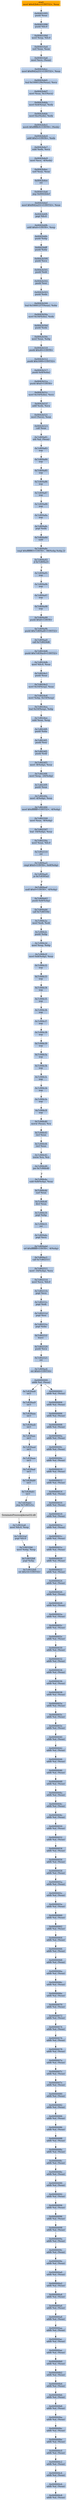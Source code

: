 digraph G {
node[shape=rectangle,style=filled,fillcolor=lightsteelblue,color=lightsteelblue]
bgcolor="transparent"
a0x00401090movl_0x42b4ccUINT32_eax[label="start\nmovl $0x42b4cc<UINT32>, %eax",color="lightgrey",fillcolor="orange"];
a0x00401095pushl_eax[label="0x00401095\npushl %eax"];
a0x00401096pushl_fs_0[label="0x00401096\npushl %fs:0"];
a0x0040109dmovl_esp_fs_0[label="0x0040109d\nmovl %esp, %fs:0"];
a0x004010a4xorl_eax_eax[label="0x004010a4\nxorl %eax, %eax"];
a0x004010a6movl_ecx_eax_[label="0x004010a6\nmovl %ecx, (%eax)"];
a0x0042b4ccmovl_0xf042a251UINT32_eax[label="0x0042b4cc\nmovl $0xf042a251<UINT32>, %eax"];
a0x0042b4d1leal_0x1000129eeax__ecx[label="0x0042b4d1\nleal 0x1000129e(%eax), %ecx"];
a0x0042b4d7movl_eax_0x1ecx_[label="0x0042b4d7\nmovl %eax, 0x1(%ecx)"];
a0x0042b4damovl_0x4esp__edx[label="0x0042b4da\nmovl 0x4(%esp), %edx"];
a0x0042b4demovl_0xcedx__edx[label="0x0042b4de\nmovl 0xc(%edx), %edx"];
a0x0042b4e1movb_0xffffffe9UINT8_edx_[label="0x0042b4e1\nmovb $0xffffffe9<UINT8>, (%edx)"];
a0x0042b4e4addl_0x5UINT8_edx[label="0x0042b4e4\naddl $0x5<UINT8>, %edx"];
a0x0042b4e7subl_edx_ecx[label="0x0042b4e7\nsubl %edx, %ecx"];
a0x0042b4e9movl_ecx__4edx_[label="0x0042b4e9\nmovl %ecx, -4(%edx)"];
a0x0042b4ecxorl_eax_eax[label="0x0042b4ec\nxorl %eax, %eax"];
a0x0042b4eeret[label="0x0042b4ee\nret"];
a0x004010a6jmp_0x0042b4ef[label="0x004010a6\njmp 0x0042b4ef"];
a0x0042b4efmovl_0xf042a251UINT32_eax[label="0x0042b4ef\nmovl $0xf042a251<UINT32>, %eax"];
a0x0042b4f4popl_fs_0[label="0x0042b4f4\npopl %fs:0"];
a0x0042b4fbaddl_0x4UINT8_esp[label="0x0042b4fb\naddl $0x4<UINT8>, %esp"];
a0x0042b4fepushl_ebp[label="0x0042b4fe\npushl %ebp"];
a0x0042b4ffpushl_ebx[label="0x0042b4ff\npushl %ebx"];
a0x0042b500pushl_ecx[label="0x0042b500\npushl %ecx"];
a0x0042b501pushl_edi[label="0x0042b501\npushl %edi"];
a0x0042b502pushl_esi[label="0x0042b502\npushl %esi"];
a0x0042b503pushl_edx[label="0x0042b503\npushl %edx"];
a0x0042b504leal_0x10001257eax__ebx[label="0x0042b504\nleal 0x10001257(%eax), %ebx"];
a0x0042b50amovl_0x18ebx__edx[label="0x0042b50a\nmovl 0x18(%ebx), %edx"];
a0x0042b50dpushl_edx[label="0x0042b50d\npushl %edx"];
a0x0042b50emovl_eax_ebp[label="0x0042b50e\nmovl %eax, %ebp"];
a0x0042b510pushl_0x40UINT8[label="0x0042b510\npushl $0x40<UINT8>"];
a0x0042b512pushl_0x1000UINT32[label="0x0042b512\npushl $0x1000<UINT32>"];
a0x0042b517pushl_0x4ebx_[label="0x0042b517\npushl 0x4(%ebx)"];
a0x0042b51apushl_0x0UINT8[label="0x0042b51a\npushl $0x0<UINT8>"];
a0x0042b51cmovl_0x10ebx__ecx[label="0x0042b51c\nmovl 0x10(%ebx), %ecx"];
a0x0042b51faddl_edx_ecx[label="0x0042b51f\naddl %edx, %ecx"];
a0x0042b521movl_ecx__eax[label="0x0042b521\nmovl (%ecx), %eax"];
a0x0042b523call_eax[label="0x0042b523\ncall %eax"];
a0x7c809a81orb_al_eax_[label="0x7c809a81\norb %al, (%eax)"];
a0x7c809a83nop_[label="0x7c809a83\nnop "];
a0x7c809a84nop_[label="0x7c809a84\nnop "];
a0x7c809a85nop_[label="0x7c809a85\nnop "];
a0x7c809a86nop_[label="0x7c809a86\nnop "];
a0x7c809a87nop_[label="0x7c809a87\nnop "];
a0x7c809a88nop_[label="0x7c809a88\nnop "];
a0x7c809a8anop_[label="0x7c809a8a\nnop "];
a0x7c809a8cpopl_edx[label="0x7c809a8c\npopl %edx"];
a0x7c809a8dsahf_[label="0x7c809a8d\nsahf "];
a0x7c809a8ecmpl_0xffffff83UINT8__98ebpebp2_[label="0x7c809a8e\ncmpl $0xffffff83<UINT8>, -98(%ebp,%ebp,2)"];
a0x7c809a93jl_0x7c809a25[label="0x7c809a93\njl 0x7c809a25"];
a0x7c809a95nop_[label="0x7c809a95\nnop "];
a0x7c809a96nop_[label="0x7c809a96\nnop "];
a0x7c809a97nop_[label="0x7c809a97\nnop "];
a0x7c809a98nop_[label="0x7c809a98\nnop "];
a0x7c809a99pushl_0x8UINT8[label="0x7c809a99\npushl $0x8<UINT8>"];
a0x7c809a9bpushl_0x7c809ad0UINT32[label="0x7c809a9b\npushl $0x7c809ad0<UINT32>"];
a0x7c809aa0call_0x7c8024d6[label="0x7c809aa0\ncall 0x7c8024d6"];
a0x7c8024d6pushl_0x7c839ac0UINT32[label="0x7c8024d6\npushl $0x7c839ac0<UINT32>"];
a0x7c8024dbmovl_fs_0_eax[label="0x7c8024db\nmovl %fs:0, %eax"];
a0x7c8024e1pushl_eax[label="0x7c8024e1\npushl %eax"];
a0x7c8024e2movl_0x10esp__eax[label="0x7c8024e2\nmovl 0x10(%esp), %eax"];
a0x7c8024e6movl_ebp_0x10esp_[label="0x7c8024e6\nmovl %ebp, 0x10(%esp)"];
a0x7c8024ealeal_0x10esp__ebp[label="0x7c8024ea\nleal 0x10(%esp), %ebp"];
a0x7c8024eesubl_eax_esp[label="0x7c8024ee\nsubl %eax, %esp"];
a0x7c8024f0pushl_ebx[label="0x7c8024f0\npushl %ebx"];
a0x7c8024f1pushl_esi[label="0x7c8024f1\npushl %esi"];
a0x7c8024f2pushl_edi[label="0x7c8024f2\npushl %edi"];
a0x7c8024f3movl__8ebp__eax[label="0x7c8024f3\nmovl -8(%ebp), %eax"];
a0x7c8024f6movl_esp__24ebp_[label="0x7c8024f6\nmovl %esp, -24(%ebp)"];
a0x7c8024f9pushl_eax[label="0x7c8024f9\npushl %eax"];
a0x7c8024famovl__4ebp__eax[label="0x7c8024fa\nmovl -4(%ebp), %eax"];
a0x7c8024fdmovl_0xffffffffUINT32__4ebp_[label="0x7c8024fd\nmovl $0xffffffff<UINT32>, -4(%ebp)"];
a0x7c802504movl_eax__8ebp_[label="0x7c802504\nmovl %eax, -8(%ebp)"];
a0x7c802507leal__16ebp__eax[label="0x7c802507\nleal -16(%ebp), %eax"];
a0x7c80250amovl_eax_fs_0[label="0x7c80250a\nmovl %eax, %fs:0"];
a0x7c802510ret[label="0x7c802510\nret"];
a0x7c809aa5cmpl_0x0UINT8_0x8ebp_[label="0x7c809aa5\ncmpl $0x0<UINT8>, 0x8(%ebp)"];
a0x7c809aa9je_0x7c8393a5[label="0x7c809aa9\nje 0x7c8393a5"];
a0x7c809aafandl_0x0UINT8__4ebp_[label="0x7c809aaf\nandl $0x0<UINT8>, -4(%ebp)"];
a0x7c809ab3pushl_0x8ebp_[label="0x7c809ab3\npushl 0x8(%ebp)"];
a0x7c809ab6call_0x7c80104c[label="0x7c809ab6\ncall 0x7c80104c"];
a0x7c90fe2amovl_edi_edi[label="0x7c90fe2a\nmovl %edi, %edi"];
a0x7c90fe2cpushl_ebp[label="0x7c90fe2c\npushl %ebp"];
a0x7c90fe2dmovl_esp_ebp[label="0x7c90fe2d\nmovl %esp, %ebp"];
a0x7c90fe2fmovl_0x8ebp__eax[label="0x7c90fe2f\nmovl 0x8(%ebp), %eax"];
a0x7c90fe32nop_[label="0x7c90fe32\nnop "];
a0x7c90fe33nop_[label="0x7c90fe33\nnop "];
a0x7c90fe34nop_[label="0x7c90fe34\nnop "];
a0x7c90fe35nop_[label="0x7c90fe35\nnop "];
a0x7c90fe36nop_[label="0x7c90fe36\nnop "];
a0x7c90fe37nop_[label="0x7c90fe37\nnop "];
a0x7c90fe38nop_[label="0x7c90fe38\nnop "];
a0x7c90fe39nop_[label="0x7c90fe39\nnop "];
a0x7c90fe3anop_[label="0x7c90fe3a\nnop "];
a0x7c90fe3bnop_[label="0x7c90fe3b\nnop "];
a0x7c90fe3cnop_[label="0x7c90fe3c\nnop "];
a0x7c90fe3dnop_[label="0x7c90fe3d\nnop "];
a0x7c90fe3enop_[label="0x7c90fe3e\nnop "];
a0x7c90fe3fnop_[label="0x7c90fe3f\nnop "];
a0x7c90fe40movw_eax__cx[label="0x7c90fe40\nmovw (%eax), %cx"];
a0x7c90fe43incl_eax[label="0x7c90fe43\nincl %eax"];
a0x7c90fe44incl_eax[label="0x7c90fe44\nincl %eax"];
a0x7c90fe45testw_cx_cx[label="0x7c90fe45\ntestw %cx, %cx"];
a0x7c90fe48jne_0x7c90fe40[label="0x7c90fe48\njne 0x7c90fe40"];
a0x7c90fe4asubl_0x8ebp__eax[label="0x7c90fe4a\nsubl 0x8(%ebp), %eax"];
a0x7c90fe4dsarl_eax[label="0x7c90fe4d\nsarl %eax"];
a0x7c90fe4fdecl_eax[label="0x7c90fe4f\ndecl %eax"];
a0x7c90fe50popl_ebp[label="0x7c90fe50\npopl %ebp"];
a0x7c90fe51ret[label="0x7c90fe51\nret"];
a0x7c809abcpopl_ecx[label="0x7c809abc\npopl %ecx"];
a0x7c809abdorl_0xffffffffUINT8__4ebp_[label="0x7c809abd\norl $0xffffffff<UINT8>, -4(%ebp)"];
a0x7c809ac1call_0x7c802511[label="0x7c809ac1\ncall 0x7c802511"];
a0x7c802511movl__16ebp__ecx[label="0x7c802511\nmovl -16(%ebp), %ecx"];
a0x7c802514movl_ecx_fs_0[label="0x7c802514\nmovl %ecx, %fs:0"];
a0x7c80251bpopl_ecx[label="0x7c80251b\npopl %ecx"];
a0x7c80251cpopl_edi[label="0x7c80251c\npopl %edi"];
a0x7c80251dpopl_esi[label="0x7c80251d\npopl %esi"];
a0x7c80251epopl_ebx[label="0x7c80251e\npopl %ebx"];
a0x7c80251fleave_[label="0x7c80251f\nleave "];
a0x7c802520pushl_ecx[label="0x7c802520\npushl %ecx"];
a0x7c802521ret[label="0x7c802521\nret"];
a0x7c809ac6ret_0x4UINT16[label="0x7c809ac6\nret $0x4<UINT16>"];
a0x00000000addb_al_eax_[label="0x00000000\naddb %al, (%eax)"];
a0x7c839aa8int3_[label="0x7c839aa8\nint3 "];
a0x7c839aa9int3_[label="0x7c839aa9\nint3 "];
a0x7c839aaaint3_[label="0x7c839aaa\nint3 "];
a0x7c839aabint3_[label="0x7c839aab\nint3 "];
a0x7c839aacint3_[label="0x7c839aac\nint3 "];
a0x7c839aadint3_[label="0x7c839aad\nint3 "];
a0x7c839aaeint3_[label="0x7c839aae\nint3 "];
a0x7c839aafint3_[label="0x7c839aaf\nint3 "];
a0x7c839ab0int3_[label="0x7c839ab0\nint3 "];
a0x7c839ab1int3_[label="0x7c839ab1\nint3 "];
a0x7c839ab2jmp_0x7c801e1a[label="0x7c839ab2\njmp 0x7c801e1a"];
TerminateProcess_kernel32_dll[label="TerminateProcess@kernel32.dll",color="lightgrey",fillcolor="lightgrey"];
a0x7c9032a8movl_fs_0_esp[label="0x7c9032a8\nmovl %fs:0, %esp"];
a0x7c9032afpopl_fs_0[label="0x7c9032af\npopl %fs:0"];
a0x7c9032b6movl_ebp_esp[label="0x7c9032b6\nmovl %ebp, %esp"];
a0x7c9032b8popl_ebp[label="0x7c9032b8\npopl %ebp"];
a0x7c9032b9ret_0x14UINT16[label="0x7c9032b9\nret $0x14<UINT16>"];
a0x00000002addb_al_eax_[label="0x00000002\naddb %al, (%eax)"];
a0x00000004addb_al_eax_[label="0x00000004\naddb %al, (%eax)"];
a0x00000006addb_al_eax_[label="0x00000006\naddb %al, (%eax)"];
a0x00000008addb_al_eax_[label="0x00000008\naddb %al, (%eax)"];
a0x0000000aaddb_al_eax_[label="0x0000000a\naddb %al, (%eax)"];
a0x0000000caddb_al_eax_[label="0x0000000c\naddb %al, (%eax)"];
a0x0000000eaddb_al_eax_[label="0x0000000e\naddb %al, (%eax)"];
a0x00000010addb_al_eax_[label="0x00000010\naddb %al, (%eax)"];
a0x00000012addb_al_eax_[label="0x00000012\naddb %al, (%eax)"];
a0x00000014addb_al_eax_[label="0x00000014\naddb %al, (%eax)"];
a0x00000016addb_al_eax_[label="0x00000016\naddb %al, (%eax)"];
a0x00000018addb_al_eax_[label="0x00000018\naddb %al, (%eax)"];
a0x0000001aaddb_al_eax_[label="0x0000001a\naddb %al, (%eax)"];
a0x0000001caddb_al_eax_[label="0x0000001c\naddb %al, (%eax)"];
a0x0000001eaddb_al_eax_[label="0x0000001e\naddb %al, (%eax)"];
a0x00000020addb_al_eax_[label="0x00000020\naddb %al, (%eax)"];
a0x00000022addb_al_eax_[label="0x00000022\naddb %al, (%eax)"];
a0x00000024addb_al_eax_[label="0x00000024\naddb %al, (%eax)"];
a0x00000026addb_al_eax_[label="0x00000026\naddb %al, (%eax)"];
a0x00000028addb_al_eax_[label="0x00000028\naddb %al, (%eax)"];
a0x0000002aaddb_al_eax_[label="0x0000002a\naddb %al, (%eax)"];
a0x0000002caddb_al_eax_[label="0x0000002c\naddb %al, (%eax)"];
a0x0000002eaddb_al_eax_[label="0x0000002e\naddb %al, (%eax)"];
a0x00000030addb_al_eax_[label="0x00000030\naddb %al, (%eax)"];
a0x00000032addb_al_eax_[label="0x00000032\naddb %al, (%eax)"];
a0x00000034addb_al_eax_[label="0x00000034\naddb %al, (%eax)"];
a0x00000036addb_al_eax_[label="0x00000036\naddb %al, (%eax)"];
a0x00000038addb_al_eax_[label="0x00000038\naddb %al, (%eax)"];
a0x0000003aaddb_al_eax_[label="0x0000003a\naddb %al, (%eax)"];
a0x0000003caddb_al_eax_[label="0x0000003c\naddb %al, (%eax)"];
a0x0000003eaddb_al_eax_[label="0x0000003e\naddb %al, (%eax)"];
a0x00000040addb_al_eax_[label="0x00000040\naddb %al, (%eax)"];
a0x00000042addb_al_eax_[label="0x00000042\naddb %al, (%eax)"];
a0x00000044addb_al_eax_[label="0x00000044\naddb %al, (%eax)"];
a0x00000046addb_al_eax_[label="0x00000046\naddb %al, (%eax)"];
a0x00000048addb_al_eax_[label="0x00000048\naddb %al, (%eax)"];
a0x0000004aaddb_al_eax_[label="0x0000004a\naddb %al, (%eax)"];
a0x0000004caddb_al_eax_[label="0x0000004c\naddb %al, (%eax)"];
a0x0000004eaddb_al_eax_[label="0x0000004e\naddb %al, (%eax)"];
a0x00000050addb_al_eax_[label="0x00000050\naddb %al, (%eax)"];
a0x00000052addb_al_eax_[label="0x00000052\naddb %al, (%eax)"];
a0x00000054addb_al_eax_[label="0x00000054\naddb %al, (%eax)"];
a0x00000056addb_al_eax_[label="0x00000056\naddb %al, (%eax)"];
a0x00000058addb_al_eax_[label="0x00000058\naddb %al, (%eax)"];
a0x0000005aaddb_al_eax_[label="0x0000005a\naddb %al, (%eax)"];
a0x0000005caddb_al_eax_[label="0x0000005c\naddb %al, (%eax)"];
a0x0000005eaddb_al_eax_[label="0x0000005e\naddb %al, (%eax)"];
a0x00000060addb_al_eax_[label="0x00000060\naddb %al, (%eax)"];
a0x00000062addb_al_eax_[label="0x00000062\naddb %al, (%eax)"];
a0x00000064addb_al_eax_[label="0x00000064\naddb %al, (%eax)"];
a0x00000066addb_al_eax_[label="0x00000066\naddb %al, (%eax)"];
a0x00000068addb_al_eax_[label="0x00000068\naddb %al, (%eax)"];
a0x0000006aaddb_al_eax_[label="0x0000006a\naddb %al, (%eax)"];
a0x0000006caddb_al_eax_[label="0x0000006c\naddb %al, (%eax)"];
a0x0000006eaddb_al_eax_[label="0x0000006e\naddb %al, (%eax)"];
a0x00000070addb_al_eax_[label="0x00000070\naddb %al, (%eax)"];
a0x00000072addb_al_eax_[label="0x00000072\naddb %al, (%eax)"];
a0x00000074addb_al_eax_[label="0x00000074\naddb %al, (%eax)"];
a0x00000076addb_al_eax_[label="0x00000076\naddb %al, (%eax)"];
a0x00000078addb_al_eax_[label="0x00000078\naddb %al, (%eax)"];
a0x0000007aaddb_al_eax_[label="0x0000007a\naddb %al, (%eax)"];
a0x0000007caddb_al_eax_[label="0x0000007c\naddb %al, (%eax)"];
a0x0000007eaddb_al_eax_[label="0x0000007e\naddb %al, (%eax)"];
a0x00000080addb_al_eax_[label="0x00000080\naddb %al, (%eax)"];
a0x00000082addb_al_eax_[label="0x00000082\naddb %al, (%eax)"];
a0x00000084addb_al_eax_[label="0x00000084\naddb %al, (%eax)"];
a0x00000086addb_al_eax_[label="0x00000086\naddb %al, (%eax)"];
a0x00000088addb_al_eax_[label="0x00000088\naddb %al, (%eax)"];
a0x0000008aaddb_al_eax_[label="0x0000008a\naddb %al, (%eax)"];
a0x0000008caddb_al_eax_[label="0x0000008c\naddb %al, (%eax)"];
a0x0000008eaddb_al_eax_[label="0x0000008e\naddb %al, (%eax)"];
a0x00000090addb_al_eax_[label="0x00000090\naddb %al, (%eax)"];
a0x00000092addb_al_eax_[label="0x00000092\naddb %al, (%eax)"];
a0x00000094addb_al_eax_[label="0x00000094\naddb %al, (%eax)"];
a0x00000096addb_al_eax_[label="0x00000096\naddb %al, (%eax)"];
a0x00000098addb_al_eax_[label="0x00000098\naddb %al, (%eax)"];
a0x0000009aaddb_al_eax_[label="0x0000009a\naddb %al, (%eax)"];
a0x0000009caddb_al_eax_[label="0x0000009c\naddb %al, (%eax)"];
a0x0000009eaddb_al_eax_[label="0x0000009e\naddb %al, (%eax)"];
a0x000000a0addb_al_eax_[label="0x000000a0\naddb %al, (%eax)"];
a0x000000a2addb_al_eax_[label="0x000000a2\naddb %al, (%eax)"];
a0x000000a4addb_al_eax_[label="0x000000a4\naddb %al, (%eax)"];
a0x000000a6addb_al_eax_[label="0x000000a6\naddb %al, (%eax)"];
a0x000000a8addb_al_eax_[label="0x000000a8\naddb %al, (%eax)"];
a0x000000aaaddb_al_eax_[label="0x000000aa\naddb %al, (%eax)"];
a0x000000acaddb_al_eax_[label="0x000000ac\naddb %al, (%eax)"];
a0x000000aeaddb_al_eax_[label="0x000000ae\naddb %al, (%eax)"];
a0x000000b0addb_al_eax_[label="0x000000b0\naddb %al, (%eax)"];
a0x000000b2addb_al_eax_[label="0x000000b2\naddb %al, (%eax)"];
a0x000000b4addb_al_eax_[label="0x000000b4\naddb %al, (%eax)"];
a0x000000b6addb_al_eax_[label="0x000000b6\naddb %al, (%eax)"];
a0x000000b8addb_al_eax_[label="0x000000b8\naddb %al, (%eax)"];
a0x000000baaddb_al_eax_[label="0x000000ba\naddb %al, (%eax)"];
a0x000000bcaddb_al_eax_[label="0x000000bc\naddb %al, (%eax)"];
a0x000000beaddb_al_eax_[label="0x000000be\naddb %al, (%eax)"];
a0x000000c0addb_al_eax_[label="0x000000c0\naddb %al, (%eax)"];
a0x000000c2addb_al_eax_[label="0x000000c2\naddb %al, (%eax)"];
a0x000000c4addb_al_eax_[label="0x000000c4\naddb %al, (%eax)"];
a0x000000c6addb_al_eax_[label="0x000000c6\naddb %al, (%eax)"];
a0x000000c8addb_al_eax_[label="0x000000c8\naddb %al, (%eax)"];
a0x00401090movl_0x42b4ccUINT32_eax -> a0x00401095pushl_eax [color="#000000"];
a0x00401095pushl_eax -> a0x00401096pushl_fs_0 [color="#000000"];
a0x00401096pushl_fs_0 -> a0x0040109dmovl_esp_fs_0 [color="#000000"];
a0x0040109dmovl_esp_fs_0 -> a0x004010a4xorl_eax_eax [color="#000000"];
a0x004010a4xorl_eax_eax -> a0x004010a6movl_ecx_eax_ [color="#000000"];
a0x004010a6movl_ecx_eax_ -> a0x0042b4ccmovl_0xf042a251UINT32_eax [color="#000000"];
a0x0042b4ccmovl_0xf042a251UINT32_eax -> a0x0042b4d1leal_0x1000129eeax__ecx [color="#000000"];
a0x0042b4d1leal_0x1000129eeax__ecx -> a0x0042b4d7movl_eax_0x1ecx_ [color="#000000"];
a0x0042b4d7movl_eax_0x1ecx_ -> a0x0042b4damovl_0x4esp__edx [color="#000000"];
a0x0042b4damovl_0x4esp__edx -> a0x0042b4demovl_0xcedx__edx [color="#000000"];
a0x0042b4demovl_0xcedx__edx -> a0x0042b4e1movb_0xffffffe9UINT8_edx_ [color="#000000"];
a0x0042b4e1movb_0xffffffe9UINT8_edx_ -> a0x0042b4e4addl_0x5UINT8_edx [color="#000000"];
a0x0042b4e4addl_0x5UINT8_edx -> a0x0042b4e7subl_edx_ecx [color="#000000"];
a0x0042b4e7subl_edx_ecx -> a0x0042b4e9movl_ecx__4edx_ [color="#000000"];
a0x0042b4e9movl_ecx__4edx_ -> a0x0042b4ecxorl_eax_eax [color="#000000"];
a0x0042b4ecxorl_eax_eax -> a0x0042b4eeret [color="#000000"];
a0x0042b4eeret -> a0x004010a6jmp_0x0042b4ef [color="#000000"];
a0x004010a6jmp_0x0042b4ef -> a0x0042b4efmovl_0xf042a251UINT32_eax [color="#000000"];
a0x0042b4efmovl_0xf042a251UINT32_eax -> a0x0042b4f4popl_fs_0 [color="#000000"];
a0x0042b4f4popl_fs_0 -> a0x0042b4fbaddl_0x4UINT8_esp [color="#000000"];
a0x0042b4fbaddl_0x4UINT8_esp -> a0x0042b4fepushl_ebp [color="#000000"];
a0x0042b4fepushl_ebp -> a0x0042b4ffpushl_ebx [color="#000000"];
a0x0042b4ffpushl_ebx -> a0x0042b500pushl_ecx [color="#000000"];
a0x0042b500pushl_ecx -> a0x0042b501pushl_edi [color="#000000"];
a0x0042b501pushl_edi -> a0x0042b502pushl_esi [color="#000000"];
a0x0042b502pushl_esi -> a0x0042b503pushl_edx [color="#000000"];
a0x0042b503pushl_edx -> a0x0042b504leal_0x10001257eax__ebx [color="#000000"];
a0x0042b504leal_0x10001257eax__ebx -> a0x0042b50amovl_0x18ebx__edx [color="#000000"];
a0x0042b50amovl_0x18ebx__edx -> a0x0042b50dpushl_edx [color="#000000"];
a0x0042b50dpushl_edx -> a0x0042b50emovl_eax_ebp [color="#000000"];
a0x0042b50emovl_eax_ebp -> a0x0042b510pushl_0x40UINT8 [color="#000000"];
a0x0042b510pushl_0x40UINT8 -> a0x0042b512pushl_0x1000UINT32 [color="#000000"];
a0x0042b512pushl_0x1000UINT32 -> a0x0042b517pushl_0x4ebx_ [color="#000000"];
a0x0042b517pushl_0x4ebx_ -> a0x0042b51apushl_0x0UINT8 [color="#000000"];
a0x0042b51apushl_0x0UINT8 -> a0x0042b51cmovl_0x10ebx__ecx [color="#000000"];
a0x0042b51cmovl_0x10ebx__ecx -> a0x0042b51faddl_edx_ecx [color="#000000"];
a0x0042b51faddl_edx_ecx -> a0x0042b521movl_ecx__eax [color="#000000"];
a0x0042b521movl_ecx__eax -> a0x0042b523call_eax [color="#000000"];
a0x0042b523call_eax -> a0x7c809a81orb_al_eax_ [color="#000000"];
a0x7c809a81orb_al_eax_ -> a0x7c809a83nop_ [color="#000000"];
a0x7c809a83nop_ -> a0x7c809a84nop_ [color="#000000"];
a0x7c809a84nop_ -> a0x7c809a85nop_ [color="#000000"];
a0x7c809a85nop_ -> a0x7c809a86nop_ [color="#000000"];
a0x7c809a86nop_ -> a0x7c809a87nop_ [color="#000000"];
a0x7c809a87nop_ -> a0x7c809a88nop_ [color="#000000"];
a0x7c809a88nop_ -> a0x7c809a8anop_ [color="#000000"];
a0x7c809a8anop_ -> a0x7c809a8cpopl_edx [color="#000000"];
a0x7c809a8cpopl_edx -> a0x7c809a8dsahf_ [color="#000000"];
a0x7c809a8dsahf_ -> a0x7c809a8ecmpl_0xffffff83UINT8__98ebpebp2_ [color="#000000"];
a0x7c809a8ecmpl_0xffffff83UINT8__98ebpebp2_ -> a0x7c809a93jl_0x7c809a25 [color="#000000"];
a0x7c809a93jl_0x7c809a25 -> a0x7c809a95nop_ [color="#000000",label="F"];
a0x7c809a95nop_ -> a0x7c809a96nop_ [color="#000000"];
a0x7c809a96nop_ -> a0x7c809a97nop_ [color="#000000"];
a0x7c809a97nop_ -> a0x7c809a98nop_ [color="#000000"];
a0x7c809a98nop_ -> a0x7c809a99pushl_0x8UINT8 [color="#000000"];
a0x7c809a99pushl_0x8UINT8 -> a0x7c809a9bpushl_0x7c809ad0UINT32 [color="#000000"];
a0x7c809a9bpushl_0x7c809ad0UINT32 -> a0x7c809aa0call_0x7c8024d6 [color="#000000"];
a0x7c809aa0call_0x7c8024d6 -> a0x7c8024d6pushl_0x7c839ac0UINT32 [color="#000000"];
a0x7c8024d6pushl_0x7c839ac0UINT32 -> a0x7c8024dbmovl_fs_0_eax [color="#000000"];
a0x7c8024dbmovl_fs_0_eax -> a0x7c8024e1pushl_eax [color="#000000"];
a0x7c8024e1pushl_eax -> a0x7c8024e2movl_0x10esp__eax [color="#000000"];
a0x7c8024e2movl_0x10esp__eax -> a0x7c8024e6movl_ebp_0x10esp_ [color="#000000"];
a0x7c8024e6movl_ebp_0x10esp_ -> a0x7c8024ealeal_0x10esp__ebp [color="#000000"];
a0x7c8024ealeal_0x10esp__ebp -> a0x7c8024eesubl_eax_esp [color="#000000"];
a0x7c8024eesubl_eax_esp -> a0x7c8024f0pushl_ebx [color="#000000"];
a0x7c8024f0pushl_ebx -> a0x7c8024f1pushl_esi [color="#000000"];
a0x7c8024f1pushl_esi -> a0x7c8024f2pushl_edi [color="#000000"];
a0x7c8024f2pushl_edi -> a0x7c8024f3movl__8ebp__eax [color="#000000"];
a0x7c8024f3movl__8ebp__eax -> a0x7c8024f6movl_esp__24ebp_ [color="#000000"];
a0x7c8024f6movl_esp__24ebp_ -> a0x7c8024f9pushl_eax [color="#000000"];
a0x7c8024f9pushl_eax -> a0x7c8024famovl__4ebp__eax [color="#000000"];
a0x7c8024famovl__4ebp__eax -> a0x7c8024fdmovl_0xffffffffUINT32__4ebp_ [color="#000000"];
a0x7c8024fdmovl_0xffffffffUINT32__4ebp_ -> a0x7c802504movl_eax__8ebp_ [color="#000000"];
a0x7c802504movl_eax__8ebp_ -> a0x7c802507leal__16ebp__eax [color="#000000"];
a0x7c802507leal__16ebp__eax -> a0x7c80250amovl_eax_fs_0 [color="#000000"];
a0x7c80250amovl_eax_fs_0 -> a0x7c802510ret [color="#000000"];
a0x7c802510ret -> a0x7c809aa5cmpl_0x0UINT8_0x8ebp_ [color="#000000"];
a0x7c809aa5cmpl_0x0UINT8_0x8ebp_ -> a0x7c809aa9je_0x7c8393a5 [color="#000000"];
a0x7c809aa9je_0x7c8393a5 -> a0x7c809aafandl_0x0UINT8__4ebp_ [color="#000000",label="F"];
a0x7c809aafandl_0x0UINT8__4ebp_ -> a0x7c809ab3pushl_0x8ebp_ [color="#000000"];
a0x7c809ab3pushl_0x8ebp_ -> a0x7c809ab6call_0x7c80104c [color="#000000"];
a0x7c809ab6call_0x7c80104c -> a0x7c90fe2amovl_edi_edi [color="#000000"];
a0x7c90fe2amovl_edi_edi -> a0x7c90fe2cpushl_ebp [color="#000000"];
a0x7c90fe2cpushl_ebp -> a0x7c90fe2dmovl_esp_ebp [color="#000000"];
a0x7c90fe2dmovl_esp_ebp -> a0x7c90fe2fmovl_0x8ebp__eax [color="#000000"];
a0x7c90fe2fmovl_0x8ebp__eax -> a0x7c90fe32nop_ [color="#000000"];
a0x7c90fe32nop_ -> a0x7c90fe33nop_ [color="#000000"];
a0x7c90fe33nop_ -> a0x7c90fe34nop_ [color="#000000"];
a0x7c90fe34nop_ -> a0x7c90fe35nop_ [color="#000000"];
a0x7c90fe35nop_ -> a0x7c90fe36nop_ [color="#000000"];
a0x7c90fe36nop_ -> a0x7c90fe37nop_ [color="#000000"];
a0x7c90fe37nop_ -> a0x7c90fe38nop_ [color="#000000"];
a0x7c90fe38nop_ -> a0x7c90fe39nop_ [color="#000000"];
a0x7c90fe39nop_ -> a0x7c90fe3anop_ [color="#000000"];
a0x7c90fe3anop_ -> a0x7c90fe3bnop_ [color="#000000"];
a0x7c90fe3bnop_ -> a0x7c90fe3cnop_ [color="#000000"];
a0x7c90fe3cnop_ -> a0x7c90fe3dnop_ [color="#000000"];
a0x7c90fe3dnop_ -> a0x7c90fe3enop_ [color="#000000"];
a0x7c90fe3enop_ -> a0x7c90fe3fnop_ [color="#000000"];
a0x7c90fe3fnop_ -> a0x7c90fe40movw_eax__cx [color="#000000"];
a0x7c90fe40movw_eax__cx -> a0x7c90fe43incl_eax [color="#000000"];
a0x7c90fe43incl_eax -> a0x7c90fe44incl_eax [color="#000000"];
a0x7c90fe44incl_eax -> a0x7c90fe45testw_cx_cx [color="#000000"];
a0x7c90fe45testw_cx_cx -> a0x7c90fe48jne_0x7c90fe40 [color="#000000"];
a0x7c90fe48jne_0x7c90fe40 -> a0x7c90fe4asubl_0x8ebp__eax [color="#000000",label="F"];
a0x7c90fe4asubl_0x8ebp__eax -> a0x7c90fe4dsarl_eax [color="#000000"];
a0x7c90fe4dsarl_eax -> a0x7c90fe4fdecl_eax [color="#000000"];
a0x7c90fe4fdecl_eax -> a0x7c90fe50popl_ebp [color="#000000"];
a0x7c90fe50popl_ebp -> a0x7c90fe51ret [color="#000000"];
a0x7c90fe51ret -> a0x7c809abcpopl_ecx [color="#000000"];
a0x7c809abcpopl_ecx -> a0x7c809abdorl_0xffffffffUINT8__4ebp_ [color="#000000"];
a0x7c809abdorl_0xffffffffUINT8__4ebp_ -> a0x7c809ac1call_0x7c802511 [color="#000000"];
a0x7c809ac1call_0x7c802511 -> a0x7c802511movl__16ebp__ecx [color="#000000"];
a0x7c802511movl__16ebp__ecx -> a0x7c802514movl_ecx_fs_0 [color="#000000"];
a0x7c802514movl_ecx_fs_0 -> a0x7c80251bpopl_ecx [color="#000000"];
a0x7c80251bpopl_ecx -> a0x7c80251cpopl_edi [color="#000000"];
a0x7c80251cpopl_edi -> a0x7c80251dpopl_esi [color="#000000"];
a0x7c80251dpopl_esi -> a0x7c80251epopl_ebx [color="#000000"];
a0x7c80251epopl_ebx -> a0x7c80251fleave_ [color="#000000"];
a0x7c80251fleave_ -> a0x7c802520pushl_ecx [color="#000000"];
a0x7c802520pushl_ecx -> a0x7c802521ret [color="#000000"];
a0x7c802521ret -> a0x7c809ac6ret_0x4UINT16 [color="#000000"];
a0x7c809ac6ret_0x4UINT16 -> a0x00000000addb_al_eax_ [color="#000000"];
a0x00000000addb_al_eax_ -> a0x7c839aa8int3_ [color="#000000"];
a0x7c839aa8int3_ -> a0x7c839aa9int3_ [color="#000000"];
a0x7c839aa9int3_ -> a0x7c839aaaint3_ [color="#000000"];
a0x7c839aaaint3_ -> a0x7c839aabint3_ [color="#000000"];
a0x7c839aabint3_ -> a0x7c839aacint3_ [color="#000000"];
a0x7c839aacint3_ -> a0x7c839aadint3_ [color="#000000"];
a0x7c839aadint3_ -> a0x7c839aaeint3_ [color="#000000"];
a0x7c839aaeint3_ -> a0x7c839aafint3_ [color="#000000"];
a0x7c839aafint3_ -> a0x7c839ab0int3_ [color="#000000"];
a0x7c839ab0int3_ -> a0x7c839ab1int3_ [color="#000000"];
a0x7c839ab1int3_ -> a0x7c839ab2jmp_0x7c801e1a [color="#000000"];
a0x7c839ab2jmp_0x7c801e1a -> TerminateProcess_kernel32_dll [color="#000000"];
TerminateProcess_kernel32_dll -> a0x7c9032a8movl_fs_0_esp [color="#000000"];
a0x7c9032a8movl_fs_0_esp -> a0x7c9032afpopl_fs_0 [color="#000000"];
a0x7c9032afpopl_fs_0 -> a0x7c9032b6movl_ebp_esp [color="#000000"];
a0x7c9032b6movl_ebp_esp -> a0x7c9032b8popl_ebp [color="#000000"];
a0x7c9032b8popl_ebp -> a0x7c9032b9ret_0x14UINT16 [color="#000000"];
a0x7c9032b9ret_0x14UINT16 -> a0x00000000addb_al_eax_ [color="#000000"];
a0x00000000addb_al_eax_ -> a0x00000002addb_al_eax_ [color="#000000"];
a0x00000002addb_al_eax_ -> a0x00000004addb_al_eax_ [color="#000000"];
a0x00000004addb_al_eax_ -> a0x00000006addb_al_eax_ [color="#000000"];
a0x00000006addb_al_eax_ -> a0x00000008addb_al_eax_ [color="#000000"];
a0x00000008addb_al_eax_ -> a0x0000000aaddb_al_eax_ [color="#000000"];
a0x0000000aaddb_al_eax_ -> a0x0000000caddb_al_eax_ [color="#000000"];
a0x0000000caddb_al_eax_ -> a0x0000000eaddb_al_eax_ [color="#000000"];
a0x0000000eaddb_al_eax_ -> a0x00000010addb_al_eax_ [color="#000000"];
a0x00000010addb_al_eax_ -> a0x00000012addb_al_eax_ [color="#000000"];
a0x00000012addb_al_eax_ -> a0x00000014addb_al_eax_ [color="#000000"];
a0x00000014addb_al_eax_ -> a0x00000016addb_al_eax_ [color="#000000"];
a0x00000016addb_al_eax_ -> a0x00000018addb_al_eax_ [color="#000000"];
a0x00000018addb_al_eax_ -> a0x0000001aaddb_al_eax_ [color="#000000"];
a0x0000001aaddb_al_eax_ -> a0x0000001caddb_al_eax_ [color="#000000"];
a0x0000001caddb_al_eax_ -> a0x0000001eaddb_al_eax_ [color="#000000"];
a0x0000001eaddb_al_eax_ -> a0x00000020addb_al_eax_ [color="#000000"];
a0x00000020addb_al_eax_ -> a0x00000022addb_al_eax_ [color="#000000"];
a0x00000022addb_al_eax_ -> a0x00000024addb_al_eax_ [color="#000000"];
a0x00000024addb_al_eax_ -> a0x00000026addb_al_eax_ [color="#000000"];
a0x00000026addb_al_eax_ -> a0x00000028addb_al_eax_ [color="#000000"];
a0x00000028addb_al_eax_ -> a0x0000002aaddb_al_eax_ [color="#000000"];
a0x0000002aaddb_al_eax_ -> a0x0000002caddb_al_eax_ [color="#000000"];
a0x0000002caddb_al_eax_ -> a0x0000002eaddb_al_eax_ [color="#000000"];
a0x0000002eaddb_al_eax_ -> a0x00000030addb_al_eax_ [color="#000000"];
a0x00000030addb_al_eax_ -> a0x00000032addb_al_eax_ [color="#000000"];
a0x00000032addb_al_eax_ -> a0x00000034addb_al_eax_ [color="#000000"];
a0x00000034addb_al_eax_ -> a0x00000036addb_al_eax_ [color="#000000"];
a0x00000036addb_al_eax_ -> a0x00000038addb_al_eax_ [color="#000000"];
a0x00000038addb_al_eax_ -> a0x0000003aaddb_al_eax_ [color="#000000"];
a0x0000003aaddb_al_eax_ -> a0x0000003caddb_al_eax_ [color="#000000"];
a0x0000003caddb_al_eax_ -> a0x0000003eaddb_al_eax_ [color="#000000"];
a0x0000003eaddb_al_eax_ -> a0x00000040addb_al_eax_ [color="#000000"];
a0x00000040addb_al_eax_ -> a0x00000042addb_al_eax_ [color="#000000"];
a0x00000042addb_al_eax_ -> a0x00000044addb_al_eax_ [color="#000000"];
a0x00000044addb_al_eax_ -> a0x00000046addb_al_eax_ [color="#000000"];
a0x00000046addb_al_eax_ -> a0x00000048addb_al_eax_ [color="#000000"];
a0x00000048addb_al_eax_ -> a0x0000004aaddb_al_eax_ [color="#000000"];
a0x0000004aaddb_al_eax_ -> a0x0000004caddb_al_eax_ [color="#000000"];
a0x0000004caddb_al_eax_ -> a0x0000004eaddb_al_eax_ [color="#000000"];
a0x0000004eaddb_al_eax_ -> a0x00000050addb_al_eax_ [color="#000000"];
a0x00000050addb_al_eax_ -> a0x00000052addb_al_eax_ [color="#000000"];
a0x00000052addb_al_eax_ -> a0x00000054addb_al_eax_ [color="#000000"];
a0x00000054addb_al_eax_ -> a0x00000056addb_al_eax_ [color="#000000"];
a0x00000056addb_al_eax_ -> a0x00000058addb_al_eax_ [color="#000000"];
a0x00000058addb_al_eax_ -> a0x0000005aaddb_al_eax_ [color="#000000"];
a0x0000005aaddb_al_eax_ -> a0x0000005caddb_al_eax_ [color="#000000"];
a0x0000005caddb_al_eax_ -> a0x0000005eaddb_al_eax_ [color="#000000"];
a0x0000005eaddb_al_eax_ -> a0x00000060addb_al_eax_ [color="#000000"];
a0x00000060addb_al_eax_ -> a0x00000062addb_al_eax_ [color="#000000"];
a0x00000062addb_al_eax_ -> a0x00000064addb_al_eax_ [color="#000000"];
a0x00000064addb_al_eax_ -> a0x00000066addb_al_eax_ [color="#000000"];
a0x00000066addb_al_eax_ -> a0x00000068addb_al_eax_ [color="#000000"];
a0x00000068addb_al_eax_ -> a0x0000006aaddb_al_eax_ [color="#000000"];
a0x0000006aaddb_al_eax_ -> a0x0000006caddb_al_eax_ [color="#000000"];
a0x0000006caddb_al_eax_ -> a0x0000006eaddb_al_eax_ [color="#000000"];
a0x0000006eaddb_al_eax_ -> a0x00000070addb_al_eax_ [color="#000000"];
a0x00000070addb_al_eax_ -> a0x00000072addb_al_eax_ [color="#000000"];
a0x00000072addb_al_eax_ -> a0x00000074addb_al_eax_ [color="#000000"];
a0x00000074addb_al_eax_ -> a0x00000076addb_al_eax_ [color="#000000"];
a0x00000076addb_al_eax_ -> a0x00000078addb_al_eax_ [color="#000000"];
a0x00000078addb_al_eax_ -> a0x0000007aaddb_al_eax_ [color="#000000"];
a0x0000007aaddb_al_eax_ -> a0x0000007caddb_al_eax_ [color="#000000"];
a0x0000007caddb_al_eax_ -> a0x0000007eaddb_al_eax_ [color="#000000"];
a0x0000007eaddb_al_eax_ -> a0x00000080addb_al_eax_ [color="#000000"];
a0x00000080addb_al_eax_ -> a0x00000082addb_al_eax_ [color="#000000"];
a0x00000082addb_al_eax_ -> a0x00000084addb_al_eax_ [color="#000000"];
a0x00000084addb_al_eax_ -> a0x00000086addb_al_eax_ [color="#000000"];
a0x00000086addb_al_eax_ -> a0x00000088addb_al_eax_ [color="#000000"];
a0x00000088addb_al_eax_ -> a0x0000008aaddb_al_eax_ [color="#000000"];
a0x0000008aaddb_al_eax_ -> a0x0000008caddb_al_eax_ [color="#000000"];
a0x0000008caddb_al_eax_ -> a0x0000008eaddb_al_eax_ [color="#000000"];
a0x0000008eaddb_al_eax_ -> a0x00000090addb_al_eax_ [color="#000000"];
a0x00000090addb_al_eax_ -> a0x00000092addb_al_eax_ [color="#000000"];
a0x00000092addb_al_eax_ -> a0x00000094addb_al_eax_ [color="#000000"];
a0x00000094addb_al_eax_ -> a0x00000096addb_al_eax_ [color="#000000"];
a0x00000096addb_al_eax_ -> a0x00000098addb_al_eax_ [color="#000000"];
a0x00000098addb_al_eax_ -> a0x0000009aaddb_al_eax_ [color="#000000"];
a0x0000009aaddb_al_eax_ -> a0x0000009caddb_al_eax_ [color="#000000"];
a0x0000009caddb_al_eax_ -> a0x0000009eaddb_al_eax_ [color="#000000"];
a0x0000009eaddb_al_eax_ -> a0x000000a0addb_al_eax_ [color="#000000"];
a0x000000a0addb_al_eax_ -> a0x000000a2addb_al_eax_ [color="#000000"];
a0x000000a2addb_al_eax_ -> a0x000000a4addb_al_eax_ [color="#000000"];
a0x000000a4addb_al_eax_ -> a0x000000a6addb_al_eax_ [color="#000000"];
a0x000000a6addb_al_eax_ -> a0x000000a8addb_al_eax_ [color="#000000"];
a0x000000a8addb_al_eax_ -> a0x000000aaaddb_al_eax_ [color="#000000"];
a0x000000aaaddb_al_eax_ -> a0x000000acaddb_al_eax_ [color="#000000"];
a0x000000acaddb_al_eax_ -> a0x000000aeaddb_al_eax_ [color="#000000"];
a0x000000aeaddb_al_eax_ -> a0x000000b0addb_al_eax_ [color="#000000"];
a0x000000b0addb_al_eax_ -> a0x000000b2addb_al_eax_ [color="#000000"];
a0x000000b2addb_al_eax_ -> a0x000000b4addb_al_eax_ [color="#000000"];
a0x000000b4addb_al_eax_ -> a0x000000b6addb_al_eax_ [color="#000000"];
a0x000000b6addb_al_eax_ -> a0x000000b8addb_al_eax_ [color="#000000"];
a0x000000b8addb_al_eax_ -> a0x000000baaddb_al_eax_ [color="#000000"];
a0x000000baaddb_al_eax_ -> a0x000000bcaddb_al_eax_ [color="#000000"];
a0x000000bcaddb_al_eax_ -> a0x000000beaddb_al_eax_ [color="#000000"];
a0x000000beaddb_al_eax_ -> a0x000000c0addb_al_eax_ [color="#000000"];
a0x000000c0addb_al_eax_ -> a0x000000c2addb_al_eax_ [color="#000000"];
a0x000000c2addb_al_eax_ -> a0x000000c4addb_al_eax_ [color="#000000"];
a0x000000c4addb_al_eax_ -> a0x000000c6addb_al_eax_ [color="#000000"];
a0x000000c6addb_al_eax_ -> a0x000000c8addb_al_eax_ [color="#000000"];
}
